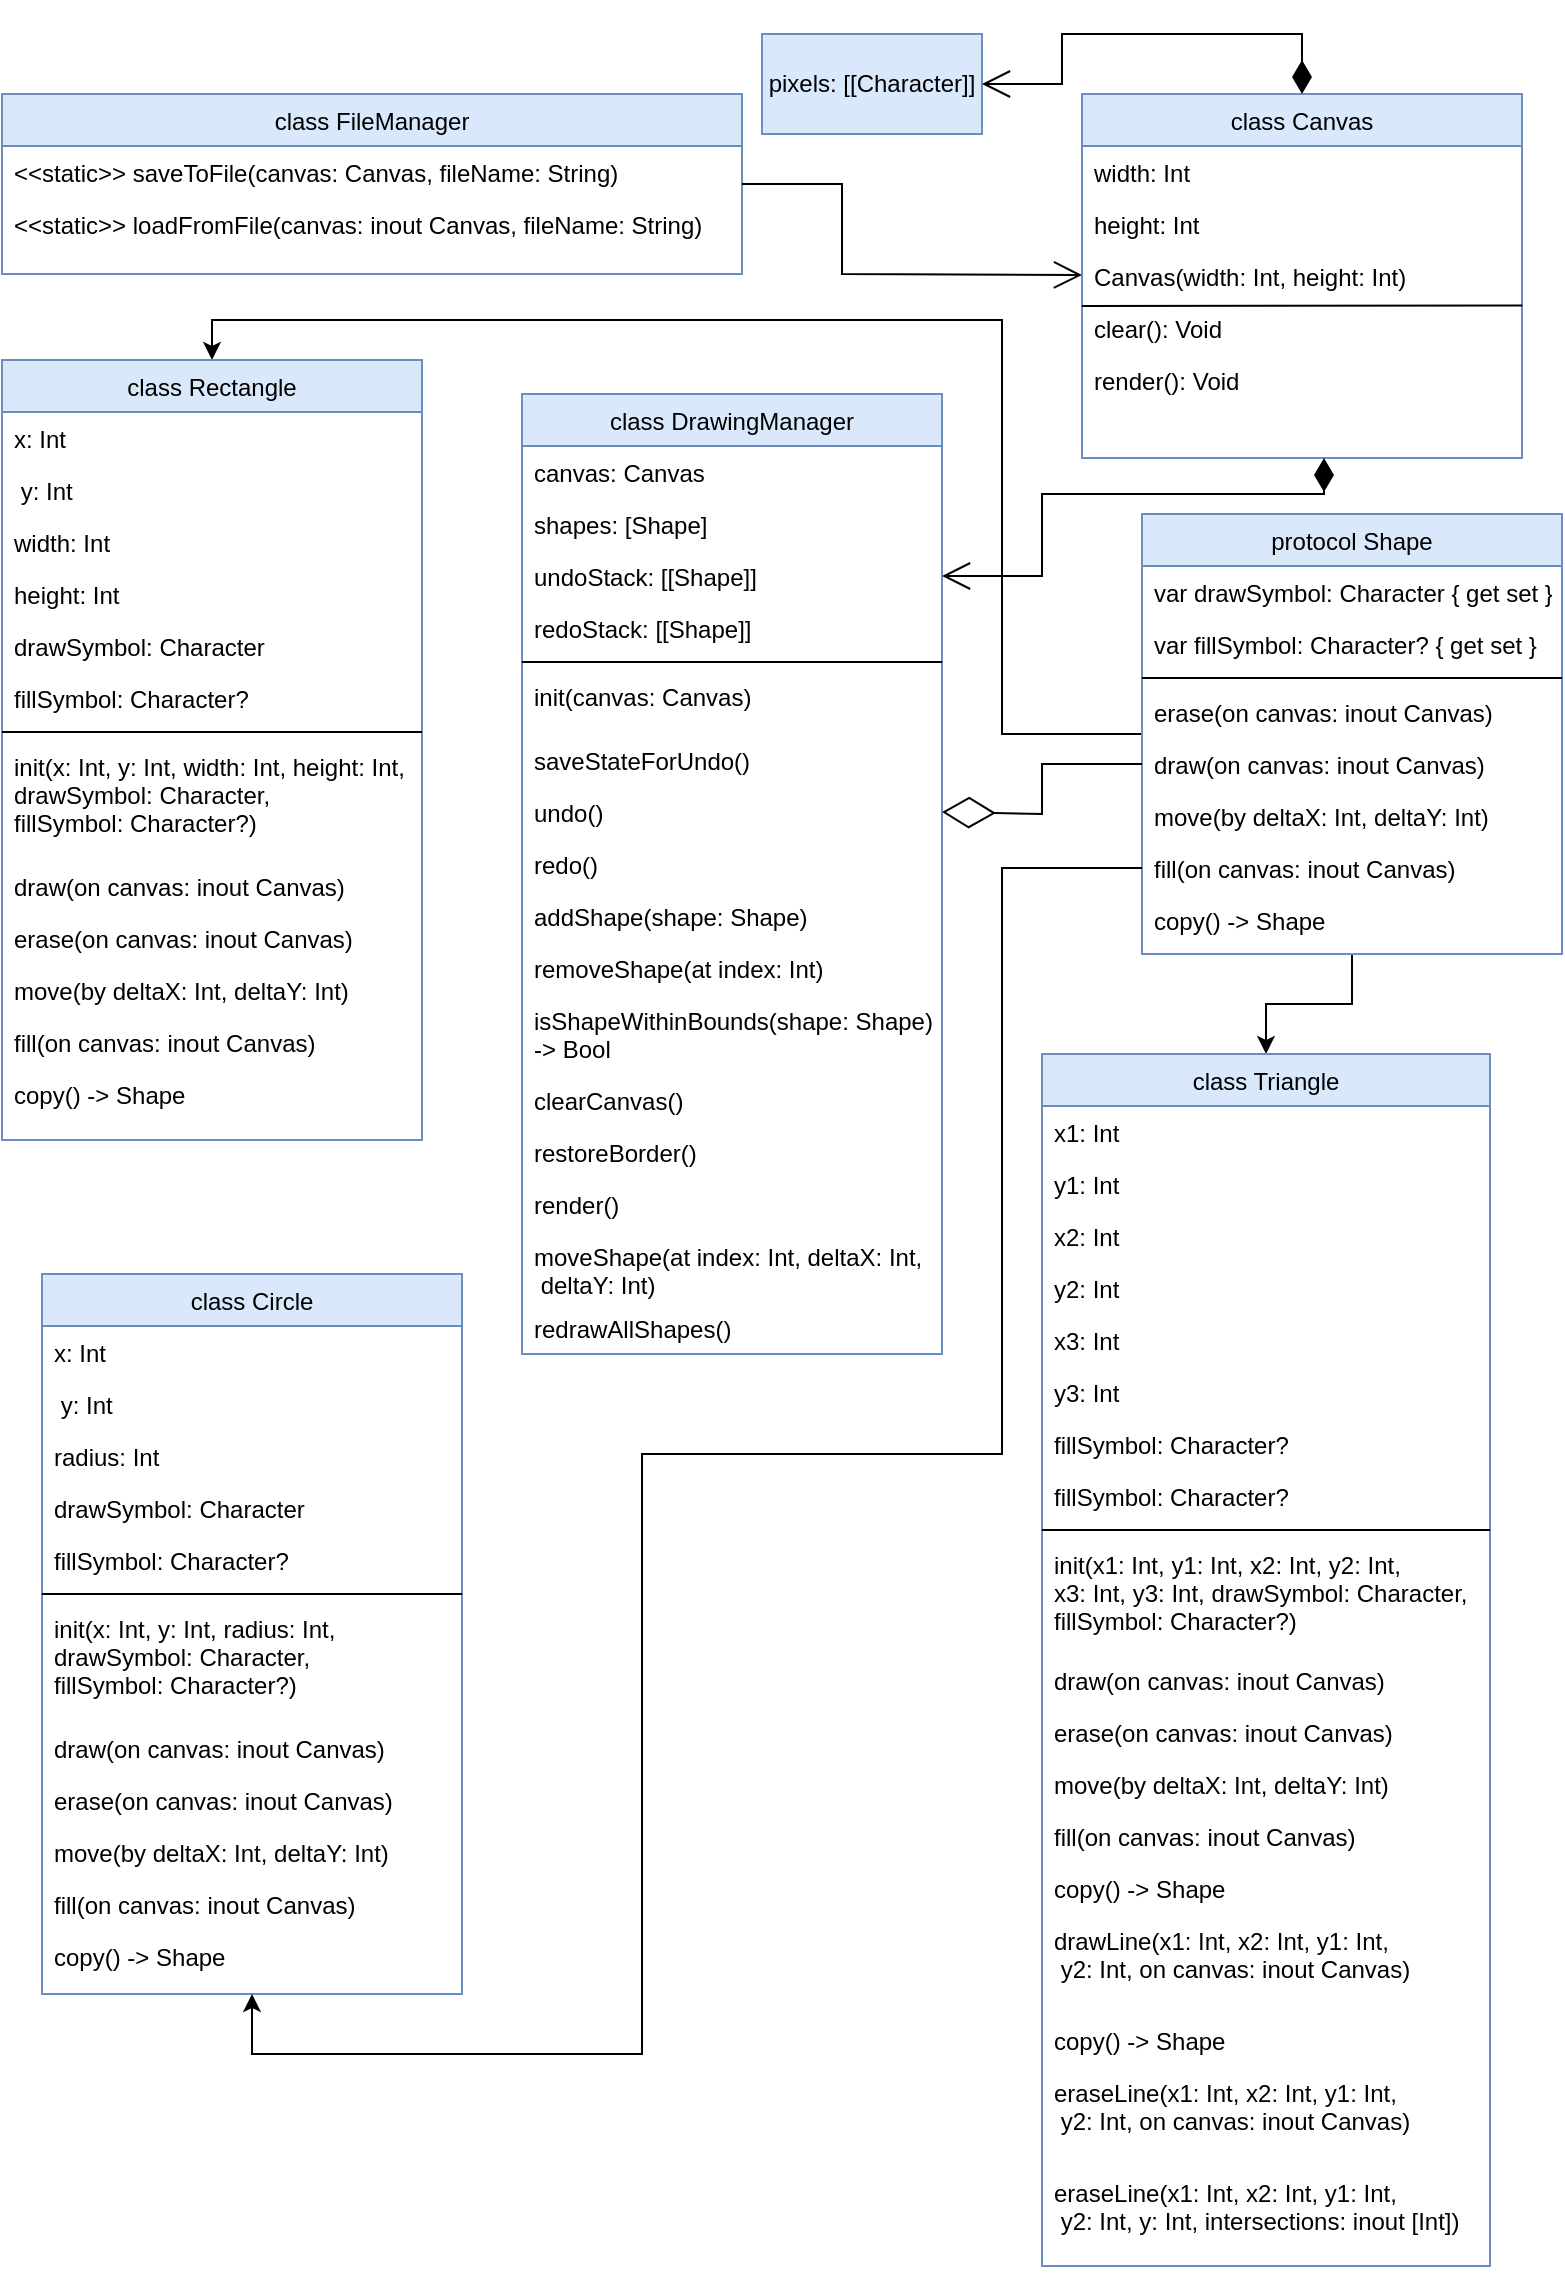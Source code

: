 <mxfile version="26.0.16">
  <diagram id="C5RBs43oDa-KdzZeNtuy" name="Page-1">
    <mxGraphModel dx="1706" dy="924" grid="1" gridSize="10" guides="1" tooltips="1" connect="1" arrows="1" fold="1" page="1" pageScale="1" pageWidth="827" pageHeight="1169" math="0" shadow="0">
      <root>
        <mxCell id="WIyWlLk6GJQsqaUBKTNV-0" />
        <mxCell id="WIyWlLk6GJQsqaUBKTNV-1" parent="WIyWlLk6GJQsqaUBKTNV-0" />
        <mxCell id="zkfFHV4jXpPFQw0GAbJ--0" value="class Canvas" style="swimlane;fontStyle=0;align=center;verticalAlign=top;childLayout=stackLayout;horizontal=1;startSize=26;horizontalStack=0;resizeParent=1;resizeLast=0;collapsible=1;marginBottom=0;rounded=0;shadow=0;strokeWidth=1;fillColor=#dae8fc;strokeColor=#6c8ebf;" parent="WIyWlLk6GJQsqaUBKTNV-1" vertex="1">
          <mxGeometry x="560" y="53" width="220" height="182" as="geometry">
            <mxRectangle x="230" y="140" width="160" height="26" as="alternateBounds" />
          </mxGeometry>
        </mxCell>
        <mxCell id="zkfFHV4jXpPFQw0GAbJ--1" value="width: Int" style="text;align=left;verticalAlign=top;spacingLeft=4;spacingRight=4;overflow=hidden;rotatable=0;points=[[0,0.5],[1,0.5]];portConstraint=eastwest;" parent="zkfFHV4jXpPFQw0GAbJ--0" vertex="1">
          <mxGeometry y="26" width="220" height="26" as="geometry" />
        </mxCell>
        <mxCell id="zkfFHV4jXpPFQw0GAbJ--2" value="height: Int" style="text;align=left;verticalAlign=top;spacingLeft=4;spacingRight=4;overflow=hidden;rotatable=0;points=[[0,0.5],[1,0.5]];portConstraint=eastwest;rounded=0;shadow=0;html=0;" parent="zkfFHV4jXpPFQw0GAbJ--0" vertex="1">
          <mxGeometry y="52" width="220" height="26" as="geometry" />
        </mxCell>
        <mxCell id="YlSQYZAaKk3JHYqEoVRx-4" value="Canvas(width: Int, height: Int)" style="text;align=left;verticalAlign=top;spacingLeft=4;spacingRight=4;overflow=hidden;rotatable=0;points=[[0,0.5],[1,0.5]];portConstraint=eastwest;rounded=0;shadow=0;html=0;" vertex="1" parent="zkfFHV4jXpPFQw0GAbJ--0">
          <mxGeometry y="78" width="220" height="26" as="geometry" />
        </mxCell>
        <mxCell id="YlSQYZAaKk3JHYqEoVRx-3" value="clear(): Void" style="text;align=left;verticalAlign=top;spacingLeft=4;spacingRight=4;overflow=hidden;rotatable=0;points=[[0,0.5],[1,0.5]];portConstraint=eastwest;rounded=0;shadow=0;html=0;" vertex="1" parent="zkfFHV4jXpPFQw0GAbJ--0">
          <mxGeometry y="104" width="220" height="26" as="geometry" />
        </mxCell>
        <mxCell id="YlSQYZAaKk3JHYqEoVRx-5" value="" style="endArrow=none;html=1;rounded=0;entryX=1.001;entryY=0.835;entryDx=0;entryDy=0;entryPerimeter=0;" edge="1" parent="zkfFHV4jXpPFQw0GAbJ--0">
          <mxGeometry width="50" height="50" relative="1" as="geometry">
            <mxPoint y="106" as="sourcePoint" />
            <mxPoint x="220.22" y="105.71" as="targetPoint" />
          </mxGeometry>
        </mxCell>
        <mxCell id="YlSQYZAaKk3JHYqEoVRx-6" value="render(): Void" style="text;align=left;verticalAlign=top;spacingLeft=4;spacingRight=4;overflow=hidden;rotatable=0;points=[[0,0.5],[1,0.5]];portConstraint=eastwest;rounded=0;shadow=0;html=0;" vertex="1" parent="zkfFHV4jXpPFQw0GAbJ--0">
          <mxGeometry y="130" width="220" height="26" as="geometry" />
        </mxCell>
        <mxCell id="YlSQYZAaKk3JHYqEoVRx-102" style="edgeStyle=orthogonalEdgeStyle;rounded=0;orthogonalLoop=1;jettySize=auto;html=1;entryX=0.5;entryY=0;entryDx=0;entryDy=0;" edge="1" parent="WIyWlLk6GJQsqaUBKTNV-1" source="zkfFHV4jXpPFQw0GAbJ--6" target="YlSQYZAaKk3JHYqEoVRx-7">
          <mxGeometry relative="1" as="geometry">
            <Array as="points">
              <mxPoint x="520" y="373" />
              <mxPoint x="520" y="166" />
              <mxPoint x="125" y="166" />
            </Array>
          </mxGeometry>
        </mxCell>
        <mxCell id="YlSQYZAaKk3JHYqEoVRx-104" style="edgeStyle=orthogonalEdgeStyle;rounded=0;orthogonalLoop=1;jettySize=auto;html=1;exitX=0.5;exitY=1;exitDx=0;exitDy=0;" edge="1" parent="WIyWlLk6GJQsqaUBKTNV-1" source="zkfFHV4jXpPFQw0GAbJ--6" target="YlSQYZAaKk3JHYqEoVRx-60">
          <mxGeometry relative="1" as="geometry" />
        </mxCell>
        <mxCell id="zkfFHV4jXpPFQw0GAbJ--6" value="protocol Shape" style="swimlane;fontStyle=0;align=center;verticalAlign=top;childLayout=stackLayout;horizontal=1;startSize=26;horizontalStack=0;resizeParent=1;resizeLast=0;collapsible=1;marginBottom=0;rounded=0;shadow=0;strokeWidth=1;fillColor=#dae8fc;strokeColor=#6c8ebf;" parent="WIyWlLk6GJQsqaUBKTNV-1" vertex="1">
          <mxGeometry x="590" y="263" width="210" height="220" as="geometry">
            <mxRectangle x="130" y="380" width="160" height="26" as="alternateBounds" />
          </mxGeometry>
        </mxCell>
        <mxCell id="zkfFHV4jXpPFQw0GAbJ--7" value="var drawSymbol: Character { get set }" style="text;align=left;verticalAlign=top;spacingLeft=4;spacingRight=4;overflow=hidden;rotatable=0;points=[[0,0.5],[1,0.5]];portConstraint=eastwest;" parent="zkfFHV4jXpPFQw0GAbJ--6" vertex="1">
          <mxGeometry y="26" width="210" height="26" as="geometry" />
        </mxCell>
        <mxCell id="zkfFHV4jXpPFQw0GAbJ--8" value="var fillSymbol: Character? { get set }" style="text;align=left;verticalAlign=top;spacingLeft=4;spacingRight=4;overflow=hidden;rotatable=0;points=[[0,0.5],[1,0.5]];portConstraint=eastwest;rounded=0;shadow=0;html=0;" parent="zkfFHV4jXpPFQw0GAbJ--6" vertex="1">
          <mxGeometry y="52" width="210" height="26" as="geometry" />
        </mxCell>
        <mxCell id="zkfFHV4jXpPFQw0GAbJ--9" value="" style="line;html=1;strokeWidth=1;align=left;verticalAlign=middle;spacingTop=-1;spacingLeft=3;spacingRight=3;rotatable=0;labelPosition=right;points=[];portConstraint=eastwest;" parent="zkfFHV4jXpPFQw0GAbJ--6" vertex="1">
          <mxGeometry y="78" width="210" height="8" as="geometry" />
        </mxCell>
        <mxCell id="zkfFHV4jXpPFQw0GAbJ--11" value="erase(on canvas: inout Canvas)" style="text;align=left;verticalAlign=top;spacingLeft=4;spacingRight=4;overflow=hidden;rotatable=0;points=[[0,0.5],[1,0.5]];portConstraint=eastwest;" parent="zkfFHV4jXpPFQw0GAbJ--6" vertex="1">
          <mxGeometry y="86" width="210" height="26" as="geometry" />
        </mxCell>
        <mxCell id="YlSQYZAaKk3JHYqEoVRx-36" value="draw(on canvas: inout Canvas)" style="text;align=left;verticalAlign=top;spacingLeft=4;spacingRight=4;overflow=hidden;rotatable=0;points=[[0,0.5],[1,0.5]];portConstraint=eastwest;fontStyle=0" vertex="1" parent="zkfFHV4jXpPFQw0GAbJ--6">
          <mxGeometry y="112" width="210" height="26" as="geometry" />
        </mxCell>
        <mxCell id="YlSQYZAaKk3JHYqEoVRx-35" value="move(by deltaX: Int, deltaY: Int)" style="text;align=left;verticalAlign=top;spacingLeft=4;spacingRight=4;overflow=hidden;rotatable=0;points=[[0,0.5],[1,0.5]];portConstraint=eastwest;fontStyle=0" vertex="1" parent="zkfFHV4jXpPFQw0GAbJ--6">
          <mxGeometry y="138" width="210" height="26" as="geometry" />
        </mxCell>
        <mxCell id="YlSQYZAaKk3JHYqEoVRx-37" value="fill(on canvas: inout Canvas)" style="text;align=left;verticalAlign=top;spacingLeft=4;spacingRight=4;overflow=hidden;rotatable=0;points=[[0,0.5],[1,0.5]];portConstraint=eastwest;fontStyle=0" vertex="1" parent="zkfFHV4jXpPFQw0GAbJ--6">
          <mxGeometry y="164" width="210" height="26" as="geometry" />
        </mxCell>
        <mxCell id="YlSQYZAaKk3JHYqEoVRx-38" value="copy() -&gt; Shape" style="text;align=left;verticalAlign=top;spacingLeft=4;spacingRight=4;overflow=hidden;rotatable=0;points=[[0,0.5],[1,0.5]];portConstraint=eastwest;fontStyle=0" vertex="1" parent="zkfFHV4jXpPFQw0GAbJ--6">
          <mxGeometry y="190" width="210" height="26" as="geometry" />
        </mxCell>
        <mxCell id="YlSQYZAaKk3JHYqEoVRx-7" value="class Rectangle" style="swimlane;fontStyle=0;align=center;verticalAlign=top;childLayout=stackLayout;horizontal=1;startSize=26;horizontalStack=0;resizeParent=1;resizeLast=0;collapsible=1;marginBottom=0;rounded=0;shadow=0;strokeWidth=1;fillColor=#dae8fc;strokeColor=#6c8ebf;" vertex="1" parent="WIyWlLk6GJQsqaUBKTNV-1">
          <mxGeometry x="20" y="186" width="210" height="390" as="geometry">
            <mxRectangle x="430" y="90" width="160" height="26" as="alternateBounds" />
          </mxGeometry>
        </mxCell>
        <mxCell id="YlSQYZAaKk3JHYqEoVRx-8" value="x: Int" style="text;align=left;verticalAlign=top;spacingLeft=4;spacingRight=4;overflow=hidden;rotatable=0;points=[[0,0.5],[1,0.5]];portConstraint=eastwest;" vertex="1" parent="YlSQYZAaKk3JHYqEoVRx-7">
          <mxGeometry y="26" width="210" height="26" as="geometry" />
        </mxCell>
        <mxCell id="YlSQYZAaKk3JHYqEoVRx-9" value=" y: Int" style="text;align=left;verticalAlign=top;spacingLeft=4;spacingRight=4;overflow=hidden;rotatable=0;points=[[0,0.5],[1,0.5]];portConstraint=eastwest;rounded=0;shadow=0;html=0;" vertex="1" parent="YlSQYZAaKk3JHYqEoVRx-7">
          <mxGeometry y="52" width="210" height="26" as="geometry" />
        </mxCell>
        <mxCell id="YlSQYZAaKk3JHYqEoVRx-10" value="width: Int" style="text;align=left;verticalAlign=top;spacingLeft=4;spacingRight=4;overflow=hidden;rotatable=0;points=[[0,0.5],[1,0.5]];portConstraint=eastwest;rounded=0;shadow=0;html=0;" vertex="1" parent="YlSQYZAaKk3JHYqEoVRx-7">
          <mxGeometry y="78" width="210" height="26" as="geometry" />
        </mxCell>
        <mxCell id="YlSQYZAaKk3JHYqEoVRx-11" value="height: Int" style="text;align=left;verticalAlign=top;spacingLeft=4;spacingRight=4;overflow=hidden;rotatable=0;points=[[0,0.5],[1,0.5]];portConstraint=eastwest;rounded=0;shadow=0;html=0;" vertex="1" parent="YlSQYZAaKk3JHYqEoVRx-7">
          <mxGeometry y="104" width="210" height="26" as="geometry" />
        </mxCell>
        <mxCell id="YlSQYZAaKk3JHYqEoVRx-12" value="drawSymbol: Character" style="text;align=left;verticalAlign=top;spacingLeft=4;spacingRight=4;overflow=hidden;rotatable=0;points=[[0,0.5],[1,0.5]];portConstraint=eastwest;rounded=0;shadow=0;html=0;" vertex="1" parent="YlSQYZAaKk3JHYqEoVRx-7">
          <mxGeometry y="130" width="210" height="26" as="geometry" />
        </mxCell>
        <mxCell id="YlSQYZAaKk3JHYqEoVRx-14" value="fillSymbol: Character?" style="text;align=left;verticalAlign=top;spacingLeft=4;spacingRight=4;overflow=hidden;rotatable=0;points=[[0,0.5],[1,0.5]];portConstraint=eastwest;" vertex="1" parent="YlSQYZAaKk3JHYqEoVRx-7">
          <mxGeometry y="156" width="210" height="26" as="geometry" />
        </mxCell>
        <mxCell id="YlSQYZAaKk3JHYqEoVRx-13" value="" style="line;html=1;strokeWidth=1;align=left;verticalAlign=middle;spacingTop=-1;spacingLeft=3;spacingRight=3;rotatable=0;labelPosition=right;points=[];portConstraint=eastwest;" vertex="1" parent="YlSQYZAaKk3JHYqEoVRx-7">
          <mxGeometry y="182" width="210" height="8" as="geometry" />
        </mxCell>
        <mxCell id="YlSQYZAaKk3JHYqEoVRx-15" value="init(x: Int, y: Int, width: Int, height: Int, &#xa;drawSymbol: Character, &#xa;fillSymbol: Character?)" style="text;align=left;verticalAlign=top;spacingLeft=4;spacingRight=4;overflow=hidden;rotatable=0;points=[[0,0.5],[1,0.5]];portConstraint=eastwest;" vertex="1" parent="YlSQYZAaKk3JHYqEoVRx-7">
          <mxGeometry y="190" width="210" height="60" as="geometry" />
        </mxCell>
        <mxCell id="YlSQYZAaKk3JHYqEoVRx-40" value="draw(on canvas: inout Canvas)" style="text;align=left;verticalAlign=top;spacingLeft=4;spacingRight=4;overflow=hidden;rotatable=0;points=[[0,0.5],[1,0.5]];portConstraint=eastwest;" vertex="1" parent="YlSQYZAaKk3JHYqEoVRx-7">
          <mxGeometry y="250" width="210" height="26" as="geometry" />
        </mxCell>
        <mxCell id="YlSQYZAaKk3JHYqEoVRx-43" value="erase(on canvas: inout Canvas)" style="text;align=left;verticalAlign=top;spacingLeft=4;spacingRight=4;overflow=hidden;rotatable=0;points=[[0,0.5],[1,0.5]];portConstraint=eastwest;" vertex="1" parent="YlSQYZAaKk3JHYqEoVRx-7">
          <mxGeometry y="276" width="210" height="26" as="geometry" />
        </mxCell>
        <mxCell id="YlSQYZAaKk3JHYqEoVRx-42" value="move(by deltaX: Int, deltaY: Int)" style="text;align=left;verticalAlign=top;spacingLeft=4;spacingRight=4;overflow=hidden;rotatable=0;points=[[0,0.5],[1,0.5]];portConstraint=eastwest;" vertex="1" parent="YlSQYZAaKk3JHYqEoVRx-7">
          <mxGeometry y="302" width="210" height="26" as="geometry" />
        </mxCell>
        <mxCell id="YlSQYZAaKk3JHYqEoVRx-45" value="fill(on canvas: inout Canvas)" style="text;align=left;verticalAlign=top;spacingLeft=4;spacingRight=4;overflow=hidden;rotatable=0;points=[[0,0.5],[1,0.5]];portConstraint=eastwest;" vertex="1" parent="YlSQYZAaKk3JHYqEoVRx-7">
          <mxGeometry y="328" width="210" height="26" as="geometry" />
        </mxCell>
        <mxCell id="YlSQYZAaKk3JHYqEoVRx-44" value="copy() -&gt; Shape" style="text;align=left;verticalAlign=top;spacingLeft=4;spacingRight=4;overflow=hidden;rotatable=0;points=[[0,0.5],[1,0.5]];portConstraint=eastwest;" vertex="1" parent="YlSQYZAaKk3JHYqEoVRx-7">
          <mxGeometry y="354" width="210" height="26" as="geometry" />
        </mxCell>
        <mxCell id="YlSQYZAaKk3JHYqEoVRx-23" value="class FileManager" style="swimlane;fontStyle=0;align=center;verticalAlign=top;childLayout=stackLayout;horizontal=1;startSize=26;horizontalStack=0;resizeParent=1;resizeLast=0;collapsible=1;marginBottom=0;rounded=0;shadow=0;strokeWidth=1;fillColor=#dae8fc;strokeColor=#6c8ebf;" vertex="1" parent="WIyWlLk6GJQsqaUBKTNV-1">
          <mxGeometry x="20" y="53" width="370" height="90" as="geometry">
            <mxRectangle x="130" y="380" width="160" height="26" as="alternateBounds" />
          </mxGeometry>
        </mxCell>
        <mxCell id="YlSQYZAaKk3JHYqEoVRx-24" value="&lt;&lt;static&gt;&gt; saveToFile(canvas: Canvas, fileName: String)" style="text;align=left;verticalAlign=top;spacingLeft=4;spacingRight=4;overflow=hidden;rotatable=0;points=[[0,0.5],[1,0.5]];portConstraint=eastwest;" vertex="1" parent="YlSQYZAaKk3JHYqEoVRx-23">
          <mxGeometry y="26" width="370" height="26" as="geometry" />
        </mxCell>
        <mxCell id="YlSQYZAaKk3JHYqEoVRx-25" value="&lt;&lt;static&gt;&gt; loadFromFile(canvas: inout Canvas, fileName: String)" style="text;align=left;verticalAlign=top;spacingLeft=4;spacingRight=4;overflow=hidden;rotatable=0;points=[[0,0.5],[1,0.5]];portConstraint=eastwest;rounded=0;shadow=0;html=0;" vertex="1" parent="YlSQYZAaKk3JHYqEoVRx-23">
          <mxGeometry y="52" width="370" height="26" as="geometry" />
        </mxCell>
        <mxCell id="YlSQYZAaKk3JHYqEoVRx-46" value="class Circle" style="swimlane;fontStyle=0;align=center;verticalAlign=top;childLayout=stackLayout;horizontal=1;startSize=26;horizontalStack=0;resizeParent=1;resizeLast=0;collapsible=1;marginBottom=0;rounded=0;shadow=0;strokeWidth=1;fillColor=#dae8fc;strokeColor=#6c8ebf;" vertex="1" parent="WIyWlLk6GJQsqaUBKTNV-1">
          <mxGeometry x="40" y="643" width="210" height="360" as="geometry">
            <mxRectangle x="430" y="90" width="160" height="26" as="alternateBounds" />
          </mxGeometry>
        </mxCell>
        <mxCell id="YlSQYZAaKk3JHYqEoVRx-47" value="x: Int" style="text;align=left;verticalAlign=top;spacingLeft=4;spacingRight=4;overflow=hidden;rotatable=0;points=[[0,0.5],[1,0.5]];portConstraint=eastwest;" vertex="1" parent="YlSQYZAaKk3JHYqEoVRx-46">
          <mxGeometry y="26" width="210" height="26" as="geometry" />
        </mxCell>
        <mxCell id="YlSQYZAaKk3JHYqEoVRx-48" value=" y: Int" style="text;align=left;verticalAlign=top;spacingLeft=4;spacingRight=4;overflow=hidden;rotatable=0;points=[[0,0.5],[1,0.5]];portConstraint=eastwest;rounded=0;shadow=0;html=0;" vertex="1" parent="YlSQYZAaKk3JHYqEoVRx-46">
          <mxGeometry y="52" width="210" height="26" as="geometry" />
        </mxCell>
        <mxCell id="YlSQYZAaKk3JHYqEoVRx-49" value="radius: Int" style="text;align=left;verticalAlign=top;spacingLeft=4;spacingRight=4;overflow=hidden;rotatable=0;points=[[0,0.5],[1,0.5]];portConstraint=eastwest;rounded=0;shadow=0;html=0;" vertex="1" parent="YlSQYZAaKk3JHYqEoVRx-46">
          <mxGeometry y="78" width="210" height="26" as="geometry" />
        </mxCell>
        <mxCell id="YlSQYZAaKk3JHYqEoVRx-51" value="drawSymbol: Character" style="text;align=left;verticalAlign=top;spacingLeft=4;spacingRight=4;overflow=hidden;rotatable=0;points=[[0,0.5],[1,0.5]];portConstraint=eastwest;rounded=0;shadow=0;html=0;" vertex="1" parent="YlSQYZAaKk3JHYqEoVRx-46">
          <mxGeometry y="104" width="210" height="26" as="geometry" />
        </mxCell>
        <mxCell id="YlSQYZAaKk3JHYqEoVRx-52" value="fillSymbol: Character?" style="text;align=left;verticalAlign=top;spacingLeft=4;spacingRight=4;overflow=hidden;rotatable=0;points=[[0,0.5],[1,0.5]];portConstraint=eastwest;" vertex="1" parent="YlSQYZAaKk3JHYqEoVRx-46">
          <mxGeometry y="130" width="210" height="26" as="geometry" />
        </mxCell>
        <mxCell id="YlSQYZAaKk3JHYqEoVRx-53" value="" style="line;html=1;strokeWidth=1;align=left;verticalAlign=middle;spacingTop=-1;spacingLeft=3;spacingRight=3;rotatable=0;labelPosition=right;points=[];portConstraint=eastwest;" vertex="1" parent="YlSQYZAaKk3JHYqEoVRx-46">
          <mxGeometry y="156" width="210" height="8" as="geometry" />
        </mxCell>
        <mxCell id="YlSQYZAaKk3JHYqEoVRx-54" value="init(x: Int, y: Int, radius: Int, &#xa;drawSymbol: Character, &#xa;fillSymbol: Character?)" style="text;align=left;verticalAlign=top;spacingLeft=4;spacingRight=4;overflow=hidden;rotatable=0;points=[[0,0.5],[1,0.5]];portConstraint=eastwest;" vertex="1" parent="YlSQYZAaKk3JHYqEoVRx-46">
          <mxGeometry y="164" width="210" height="60" as="geometry" />
        </mxCell>
        <mxCell id="YlSQYZAaKk3JHYqEoVRx-55" value="draw(on canvas: inout Canvas)" style="text;align=left;verticalAlign=top;spacingLeft=4;spacingRight=4;overflow=hidden;rotatable=0;points=[[0,0.5],[1,0.5]];portConstraint=eastwest;" vertex="1" parent="YlSQYZAaKk3JHYqEoVRx-46">
          <mxGeometry y="224" width="210" height="26" as="geometry" />
        </mxCell>
        <mxCell id="YlSQYZAaKk3JHYqEoVRx-56" value="erase(on canvas: inout Canvas)" style="text;align=left;verticalAlign=top;spacingLeft=4;spacingRight=4;overflow=hidden;rotatable=0;points=[[0,0.5],[1,0.5]];portConstraint=eastwest;" vertex="1" parent="YlSQYZAaKk3JHYqEoVRx-46">
          <mxGeometry y="250" width="210" height="26" as="geometry" />
        </mxCell>
        <mxCell id="YlSQYZAaKk3JHYqEoVRx-57" value="move(by deltaX: Int, deltaY: Int)" style="text;align=left;verticalAlign=top;spacingLeft=4;spacingRight=4;overflow=hidden;rotatable=0;points=[[0,0.5],[1,0.5]];portConstraint=eastwest;" vertex="1" parent="YlSQYZAaKk3JHYqEoVRx-46">
          <mxGeometry y="276" width="210" height="26" as="geometry" />
        </mxCell>
        <mxCell id="YlSQYZAaKk3JHYqEoVRx-58" value="fill(on canvas: inout Canvas)" style="text;align=left;verticalAlign=top;spacingLeft=4;spacingRight=4;overflow=hidden;rotatable=0;points=[[0,0.5],[1,0.5]];portConstraint=eastwest;" vertex="1" parent="YlSQYZAaKk3JHYqEoVRx-46">
          <mxGeometry y="302" width="210" height="26" as="geometry" />
        </mxCell>
        <mxCell id="YlSQYZAaKk3JHYqEoVRx-59" value="copy() -&gt; Shape" style="text;align=left;verticalAlign=top;spacingLeft=4;spacingRight=4;overflow=hidden;rotatable=0;points=[[0,0.5],[1,0.5]];portConstraint=eastwest;" vertex="1" parent="YlSQYZAaKk3JHYqEoVRx-46">
          <mxGeometry y="328" width="210" height="26" as="geometry" />
        </mxCell>
        <mxCell id="YlSQYZAaKk3JHYqEoVRx-60" value="class Triangle" style="swimlane;fontStyle=0;align=center;verticalAlign=top;childLayout=stackLayout;horizontal=1;startSize=26;horizontalStack=0;resizeParent=1;resizeLast=0;collapsible=1;marginBottom=0;rounded=0;shadow=0;strokeWidth=1;fillColor=#dae8fc;strokeColor=#6c8ebf;" vertex="1" parent="WIyWlLk6GJQsqaUBKTNV-1">
          <mxGeometry x="540" y="533" width="224" height="606" as="geometry">
            <mxRectangle x="566" y="320" width="160" height="26" as="alternateBounds" />
          </mxGeometry>
        </mxCell>
        <mxCell id="YlSQYZAaKk3JHYqEoVRx-61" value="x1: Int" style="text;align=left;verticalAlign=top;spacingLeft=4;spacingRight=4;overflow=hidden;rotatable=0;points=[[0,0.5],[1,0.5]];portConstraint=eastwest;" vertex="1" parent="YlSQYZAaKk3JHYqEoVRx-60">
          <mxGeometry y="26" width="224" height="26" as="geometry" />
        </mxCell>
        <mxCell id="YlSQYZAaKk3JHYqEoVRx-62" value="y1: Int" style="text;align=left;verticalAlign=top;spacingLeft=4;spacingRight=4;overflow=hidden;rotatable=0;points=[[0,0.5],[1,0.5]];portConstraint=eastwest;rounded=0;shadow=0;html=0;" vertex="1" parent="YlSQYZAaKk3JHYqEoVRx-60">
          <mxGeometry y="52" width="224" height="26" as="geometry" />
        </mxCell>
        <mxCell id="YlSQYZAaKk3JHYqEoVRx-63" value="x2: Int" style="text;align=left;verticalAlign=top;spacingLeft=4;spacingRight=4;overflow=hidden;rotatable=0;points=[[0,0.5],[1,0.5]];portConstraint=eastwest;rounded=0;shadow=0;html=0;" vertex="1" parent="YlSQYZAaKk3JHYqEoVRx-60">
          <mxGeometry y="78" width="224" height="26" as="geometry" />
        </mxCell>
        <mxCell id="YlSQYZAaKk3JHYqEoVRx-64" value="y2: Int" style="text;align=left;verticalAlign=top;spacingLeft=4;spacingRight=4;overflow=hidden;rotatable=0;points=[[0,0.5],[1,0.5]];portConstraint=eastwest;rounded=0;shadow=0;html=0;" vertex="1" parent="YlSQYZAaKk3JHYqEoVRx-60">
          <mxGeometry y="104" width="224" height="26" as="geometry" />
        </mxCell>
        <mxCell id="YlSQYZAaKk3JHYqEoVRx-73" value="x3: Int" style="text;align=left;verticalAlign=top;spacingLeft=4;spacingRight=4;overflow=hidden;rotatable=0;points=[[0,0.5],[1,0.5]];portConstraint=eastwest;" vertex="1" parent="YlSQYZAaKk3JHYqEoVRx-60">
          <mxGeometry y="130" width="224" height="26" as="geometry" />
        </mxCell>
        <mxCell id="YlSQYZAaKk3JHYqEoVRx-65" value="y3: Int" style="text;align=left;verticalAlign=top;spacingLeft=4;spacingRight=4;overflow=hidden;rotatable=0;points=[[0,0.5],[1,0.5]];portConstraint=eastwest;" vertex="1" parent="YlSQYZAaKk3JHYqEoVRx-60">
          <mxGeometry y="156" width="224" height="26" as="geometry" />
        </mxCell>
        <mxCell id="YlSQYZAaKk3JHYqEoVRx-74" value="fillSymbol: Character?" style="text;align=left;verticalAlign=top;spacingLeft=4;spacingRight=4;overflow=hidden;rotatable=0;points=[[0,0.5],[1,0.5]];portConstraint=eastwest;" vertex="1" parent="YlSQYZAaKk3JHYqEoVRx-60">
          <mxGeometry y="182" width="224" height="26" as="geometry" />
        </mxCell>
        <mxCell id="YlSQYZAaKk3JHYqEoVRx-75" value="fillSymbol: Character?" style="text;align=left;verticalAlign=top;spacingLeft=4;spacingRight=4;overflow=hidden;rotatable=0;points=[[0,0.5],[1,0.5]];portConstraint=eastwest;" vertex="1" parent="YlSQYZAaKk3JHYqEoVRx-60">
          <mxGeometry y="208" width="224" height="26" as="geometry" />
        </mxCell>
        <mxCell id="YlSQYZAaKk3JHYqEoVRx-66" value="" style="line;html=1;strokeWidth=1;align=left;verticalAlign=middle;spacingTop=-1;spacingLeft=3;spacingRight=3;rotatable=0;labelPosition=right;points=[];portConstraint=eastwest;" vertex="1" parent="YlSQYZAaKk3JHYqEoVRx-60">
          <mxGeometry y="234" width="224" height="8" as="geometry" />
        </mxCell>
        <mxCell id="YlSQYZAaKk3JHYqEoVRx-67" value="init(x1: Int, y1: Int, x2: Int, y2: Int, &#xa;x3: Int, y3: Int, drawSymbol: Character, &#xa;fillSymbol: Character?)" style="text;align=left;verticalAlign=top;spacingLeft=4;spacingRight=4;overflow=hidden;rotatable=0;points=[[0,0.5],[1,0.5]];portConstraint=eastwest;" vertex="1" parent="YlSQYZAaKk3JHYqEoVRx-60">
          <mxGeometry y="242" width="224" height="58" as="geometry" />
        </mxCell>
        <mxCell id="YlSQYZAaKk3JHYqEoVRx-68" value="draw(on canvas: inout Canvas)" style="text;align=left;verticalAlign=top;spacingLeft=4;spacingRight=4;overflow=hidden;rotatable=0;points=[[0,0.5],[1,0.5]];portConstraint=eastwest;" vertex="1" parent="YlSQYZAaKk3JHYqEoVRx-60">
          <mxGeometry y="300" width="224" height="26" as="geometry" />
        </mxCell>
        <mxCell id="YlSQYZAaKk3JHYqEoVRx-69" value="erase(on canvas: inout Canvas)" style="text;align=left;verticalAlign=top;spacingLeft=4;spacingRight=4;overflow=hidden;rotatable=0;points=[[0,0.5],[1,0.5]];portConstraint=eastwest;" vertex="1" parent="YlSQYZAaKk3JHYqEoVRx-60">
          <mxGeometry y="326" width="224" height="26" as="geometry" />
        </mxCell>
        <mxCell id="YlSQYZAaKk3JHYqEoVRx-70" value="move(by deltaX: Int, deltaY: Int)" style="text;align=left;verticalAlign=top;spacingLeft=4;spacingRight=4;overflow=hidden;rotatable=0;points=[[0,0.5],[1,0.5]];portConstraint=eastwest;" vertex="1" parent="YlSQYZAaKk3JHYqEoVRx-60">
          <mxGeometry y="352" width="224" height="26" as="geometry" />
        </mxCell>
        <mxCell id="YlSQYZAaKk3JHYqEoVRx-71" value="fill(on canvas: inout Canvas)" style="text;align=left;verticalAlign=top;spacingLeft=4;spacingRight=4;overflow=hidden;rotatable=0;points=[[0,0.5],[1,0.5]];portConstraint=eastwest;" vertex="1" parent="YlSQYZAaKk3JHYqEoVRx-60">
          <mxGeometry y="378" width="224" height="26" as="geometry" />
        </mxCell>
        <mxCell id="YlSQYZAaKk3JHYqEoVRx-72" value="copy() -&gt; Shape" style="text;align=left;verticalAlign=top;spacingLeft=4;spacingRight=4;overflow=hidden;rotatable=0;points=[[0,0.5],[1,0.5]];portConstraint=eastwest;" vertex="1" parent="YlSQYZAaKk3JHYqEoVRx-60">
          <mxGeometry y="404" width="224" height="26" as="geometry" />
        </mxCell>
        <mxCell id="YlSQYZAaKk3JHYqEoVRx-76" value="drawLine(x1: Int, x2: Int, y1: Int,&#xa; y2: Int, on canvas: inout Canvas)" style="text;align=left;verticalAlign=top;spacingLeft=4;spacingRight=4;overflow=hidden;rotatable=0;points=[[0,0.5],[1,0.5]];portConstraint=eastwest;" vertex="1" parent="YlSQYZAaKk3JHYqEoVRx-60">
          <mxGeometry y="430" width="224" height="50" as="geometry" />
        </mxCell>
        <mxCell id="YlSQYZAaKk3JHYqEoVRx-77" value="copy() -&gt; Shape" style="text;align=left;verticalAlign=top;spacingLeft=4;spacingRight=4;overflow=hidden;rotatable=0;points=[[0,0.5],[1,0.5]];portConstraint=eastwest;" vertex="1" parent="YlSQYZAaKk3JHYqEoVRx-60">
          <mxGeometry y="480" width="224" height="26" as="geometry" />
        </mxCell>
        <mxCell id="YlSQYZAaKk3JHYqEoVRx-78" value="eraseLine(x1: Int, x2: Int, y1: Int,&#xa; y2: Int, on canvas: inout Canvas)" style="text;align=left;verticalAlign=top;spacingLeft=4;spacingRight=4;overflow=hidden;rotatable=0;points=[[0,0.5],[1,0.5]];portConstraint=eastwest;" vertex="1" parent="YlSQYZAaKk3JHYqEoVRx-60">
          <mxGeometry y="506" width="224" height="50" as="geometry" />
        </mxCell>
        <mxCell id="YlSQYZAaKk3JHYqEoVRx-79" value="eraseLine(x1: Int, x2: Int, y1: Int,&#xa; y2: Int, y: Int, intersections: inout [Int])" style="text;align=left;verticalAlign=top;spacingLeft=4;spacingRight=4;overflow=hidden;rotatable=0;points=[[0,0.5],[1,0.5]];portConstraint=eastwest;" vertex="1" parent="YlSQYZAaKk3JHYqEoVRx-60">
          <mxGeometry y="556" width="224" height="50" as="geometry" />
        </mxCell>
        <mxCell id="YlSQYZAaKk3JHYqEoVRx-80" value="class DrawingManager" style="swimlane;fontStyle=0;align=center;verticalAlign=top;childLayout=stackLayout;horizontal=1;startSize=26;horizontalStack=0;resizeParent=1;resizeLast=0;collapsible=1;marginBottom=0;rounded=0;shadow=0;strokeWidth=1;fillColor=#dae8fc;strokeColor=#6c8ebf;" vertex="1" parent="WIyWlLk6GJQsqaUBKTNV-1">
          <mxGeometry x="280" y="203" width="210" height="480" as="geometry">
            <mxRectangle x="40" y="30" width="160" height="26" as="alternateBounds" />
          </mxGeometry>
        </mxCell>
        <mxCell id="YlSQYZAaKk3JHYqEoVRx-81" value="canvas: Canvas" style="text;align=left;verticalAlign=top;spacingLeft=4;spacingRight=4;overflow=hidden;rotatable=0;points=[[0,0.5],[1,0.5]];portConstraint=eastwest;" vertex="1" parent="YlSQYZAaKk3JHYqEoVRx-80">
          <mxGeometry y="26" width="210" height="26" as="geometry" />
        </mxCell>
        <mxCell id="YlSQYZAaKk3JHYqEoVRx-82" value="shapes: [Shape]" style="text;align=left;verticalAlign=top;spacingLeft=4;spacingRight=4;overflow=hidden;rotatable=0;points=[[0,0.5],[1,0.5]];portConstraint=eastwest;rounded=0;shadow=0;html=0;" vertex="1" parent="YlSQYZAaKk3JHYqEoVRx-80">
          <mxGeometry y="52" width="210" height="26" as="geometry" />
        </mxCell>
        <mxCell id="YlSQYZAaKk3JHYqEoVRx-83" value="undoStack: [[Shape]]" style="text;align=left;verticalAlign=top;spacingLeft=4;spacingRight=4;overflow=hidden;rotatable=0;points=[[0,0.5],[1,0.5]];portConstraint=eastwest;rounded=0;shadow=0;html=0;" vertex="1" parent="YlSQYZAaKk3JHYqEoVRx-80">
          <mxGeometry y="78" width="210" height="26" as="geometry" />
        </mxCell>
        <mxCell id="YlSQYZAaKk3JHYqEoVRx-84" value="redoStack: [[Shape]]" style="text;align=left;verticalAlign=top;spacingLeft=4;spacingRight=4;overflow=hidden;rotatable=0;points=[[0,0.5],[1,0.5]];portConstraint=eastwest;rounded=0;shadow=0;html=0;" vertex="1" parent="YlSQYZAaKk3JHYqEoVRx-80">
          <mxGeometry y="104" width="210" height="26" as="geometry" />
        </mxCell>
        <mxCell id="YlSQYZAaKk3JHYqEoVRx-87" value="" style="line;html=1;strokeWidth=1;align=left;verticalAlign=middle;spacingTop=-1;spacingLeft=3;spacingRight=3;rotatable=0;labelPosition=right;points=[];portConstraint=eastwest;" vertex="1" parent="YlSQYZAaKk3JHYqEoVRx-80">
          <mxGeometry y="130" width="210" height="8" as="geometry" />
        </mxCell>
        <mxCell id="YlSQYZAaKk3JHYqEoVRx-88" value="init(canvas: Canvas) " style="text;align=left;verticalAlign=top;spacingLeft=4;spacingRight=4;overflow=hidden;rotatable=0;points=[[0,0.5],[1,0.5]];portConstraint=eastwest;" vertex="1" parent="YlSQYZAaKk3JHYqEoVRx-80">
          <mxGeometry y="138" width="210" height="32" as="geometry" />
        </mxCell>
        <mxCell id="YlSQYZAaKk3JHYqEoVRx-89" value="saveStateForUndo()" style="text;align=left;verticalAlign=top;spacingLeft=4;spacingRight=4;overflow=hidden;rotatable=0;points=[[0,0.5],[1,0.5]];portConstraint=eastwest;" vertex="1" parent="YlSQYZAaKk3JHYqEoVRx-80">
          <mxGeometry y="170" width="210" height="26" as="geometry" />
        </mxCell>
        <mxCell id="YlSQYZAaKk3JHYqEoVRx-90" value="undo() " style="text;align=left;verticalAlign=top;spacingLeft=4;spacingRight=4;overflow=hidden;rotatable=0;points=[[0,0.5],[1,0.5]];portConstraint=eastwest;" vertex="1" parent="YlSQYZAaKk3JHYqEoVRx-80">
          <mxGeometry y="196" width="210" height="26" as="geometry" />
        </mxCell>
        <mxCell id="YlSQYZAaKk3JHYqEoVRx-91" value="redo() " style="text;align=left;verticalAlign=top;spacingLeft=4;spacingRight=4;overflow=hidden;rotatable=0;points=[[0,0.5],[1,0.5]];portConstraint=eastwest;" vertex="1" parent="YlSQYZAaKk3JHYqEoVRx-80">
          <mxGeometry y="222" width="210" height="26" as="geometry" />
        </mxCell>
        <mxCell id="YlSQYZAaKk3JHYqEoVRx-92" value="addShape(shape: Shape)" style="text;align=left;verticalAlign=top;spacingLeft=4;spacingRight=4;overflow=hidden;rotatable=0;points=[[0,0.5],[1,0.5]];portConstraint=eastwest;" vertex="1" parent="YlSQYZAaKk3JHYqEoVRx-80">
          <mxGeometry y="248" width="210" height="26" as="geometry" />
        </mxCell>
        <mxCell id="YlSQYZAaKk3JHYqEoVRx-93" value="removeShape(at index: Int)" style="text;align=left;verticalAlign=top;spacingLeft=4;spacingRight=4;overflow=hidden;rotatable=0;points=[[0,0.5],[1,0.5]];portConstraint=eastwest;" vertex="1" parent="YlSQYZAaKk3JHYqEoVRx-80">
          <mxGeometry y="274" width="210" height="26" as="geometry" />
        </mxCell>
        <mxCell id="YlSQYZAaKk3JHYqEoVRx-96" value="isShapeWithinBounds(shape: Shape) &#xa;-&gt; Bool" style="text;align=left;verticalAlign=top;spacingLeft=4;spacingRight=4;overflow=hidden;rotatable=0;points=[[0,0.5],[1,0.5]];portConstraint=eastwest;" vertex="1" parent="YlSQYZAaKk3JHYqEoVRx-80">
          <mxGeometry y="300" width="210" height="40" as="geometry" />
        </mxCell>
        <mxCell id="YlSQYZAaKk3JHYqEoVRx-95" value="clearCanvas()" style="text;align=left;verticalAlign=top;spacingLeft=4;spacingRight=4;overflow=hidden;rotatable=0;points=[[0,0.5],[1,0.5]];portConstraint=eastwest;" vertex="1" parent="YlSQYZAaKk3JHYqEoVRx-80">
          <mxGeometry y="340" width="210" height="26" as="geometry" />
        </mxCell>
        <mxCell id="YlSQYZAaKk3JHYqEoVRx-94" value="restoreBorder()" style="text;align=left;verticalAlign=top;spacingLeft=4;spacingRight=4;overflow=hidden;rotatable=0;points=[[0,0.5],[1,0.5]];portConstraint=eastwest;" vertex="1" parent="YlSQYZAaKk3JHYqEoVRx-80">
          <mxGeometry y="366" width="210" height="26" as="geometry" />
        </mxCell>
        <mxCell id="YlSQYZAaKk3JHYqEoVRx-97" value="render() " style="text;align=left;verticalAlign=top;spacingLeft=4;spacingRight=4;overflow=hidden;rotatable=0;points=[[0,0.5],[1,0.5]];portConstraint=eastwest;" vertex="1" parent="YlSQYZAaKk3JHYqEoVRx-80">
          <mxGeometry y="392" width="210" height="26" as="geometry" />
        </mxCell>
        <mxCell id="YlSQYZAaKk3JHYqEoVRx-98" value="moveShape(at index: Int, deltaX: Int,&#xa; deltaY: Int)" style="text;align=left;verticalAlign=top;spacingLeft=4;spacingRight=4;overflow=hidden;rotatable=0;points=[[0,0.5],[1,0.5]];portConstraint=eastwest;" vertex="1" parent="YlSQYZAaKk3JHYqEoVRx-80">
          <mxGeometry y="418" width="210" height="36" as="geometry" />
        </mxCell>
        <mxCell id="YlSQYZAaKk3JHYqEoVRx-99" value="redrawAllShapes()" style="text;align=left;verticalAlign=top;spacingLeft=4;spacingRight=4;overflow=hidden;rotatable=0;points=[[0,0.5],[1,0.5]];portConstraint=eastwest;" vertex="1" parent="YlSQYZAaKk3JHYqEoVRx-80">
          <mxGeometry y="454" width="210" height="26" as="geometry" />
        </mxCell>
        <mxCell id="YlSQYZAaKk3JHYqEoVRx-105" style="edgeStyle=orthogonalEdgeStyle;rounded=0;orthogonalLoop=1;jettySize=auto;html=1;exitX=0;exitY=0.5;exitDx=0;exitDy=0;entryX=0.5;entryY=1;entryDx=0;entryDy=0;" edge="1" parent="WIyWlLk6GJQsqaUBKTNV-1" source="YlSQYZAaKk3JHYqEoVRx-37" target="YlSQYZAaKk3JHYqEoVRx-46">
          <mxGeometry relative="1" as="geometry">
            <mxPoint x="420" y="813" as="targetPoint" />
            <Array as="points">
              <mxPoint x="520" y="440" />
              <mxPoint x="520" y="733" />
              <mxPoint x="340" y="733" />
              <mxPoint x="340" y="1033" />
              <mxPoint x="145" y="1033" />
            </Array>
          </mxGeometry>
        </mxCell>
        <mxCell id="YlSQYZAaKk3JHYqEoVRx-108" value="" style="endArrow=diamondThin;endFill=0;endSize=24;html=1;rounded=0;entryX=1;entryY=0.5;entryDx=0;entryDy=0;exitX=0;exitY=0.5;exitDx=0;exitDy=0;" edge="1" parent="WIyWlLk6GJQsqaUBKTNV-1" source="YlSQYZAaKk3JHYqEoVRx-36" target="YlSQYZAaKk3JHYqEoVRx-90">
          <mxGeometry width="160" relative="1" as="geometry">
            <mxPoint x="510" y="393" as="sourcePoint" />
            <mxPoint x="550" y="293" as="targetPoint" />
            <Array as="points">
              <mxPoint x="540" y="388" />
              <mxPoint x="540" y="413" />
            </Array>
          </mxGeometry>
        </mxCell>
        <mxCell id="YlSQYZAaKk3JHYqEoVRx-109" value="" style="endArrow=open;endFill=1;endSize=12;html=1;rounded=0;" edge="1" parent="WIyWlLk6GJQsqaUBKTNV-1" source="YlSQYZAaKk3JHYqEoVRx-23" target="zkfFHV4jXpPFQw0GAbJ--0">
          <mxGeometry width="160" relative="1" as="geometry">
            <mxPoint x="420" y="73" as="sourcePoint" />
            <mxPoint x="560" y="133" as="targetPoint" />
            <Array as="points">
              <mxPoint x="440" y="98" />
              <mxPoint x="440" y="143" />
            </Array>
          </mxGeometry>
        </mxCell>
        <mxCell id="YlSQYZAaKk3JHYqEoVRx-111" value="" style="endArrow=open;html=1;endSize=12;startArrow=diamondThin;startSize=14;startFill=1;edgeStyle=orthogonalEdgeStyle;align=left;verticalAlign=bottom;rounded=0;entryX=1;entryY=0.5;entryDx=0;entryDy=0;" edge="1" parent="WIyWlLk6GJQsqaUBKTNV-1" source="zkfFHV4jXpPFQw0GAbJ--0" target="YlSQYZAaKk3JHYqEoVRx-83">
          <mxGeometry x="-1" y="3" relative="1" as="geometry">
            <mxPoint x="490" y="303" as="sourcePoint" />
            <mxPoint x="650" y="303" as="targetPoint" />
            <Array as="points">
              <mxPoint x="681" y="253" />
              <mxPoint x="540" y="253" />
              <mxPoint x="540" y="294" />
            </Array>
          </mxGeometry>
        </mxCell>
        <mxCell id="YlSQYZAaKk3JHYqEoVRx-112" value="&lt;span style=&quot;text-align: left; white-space: nowrap;&quot;&gt;pixels: [[Character]]&lt;/span&gt;" style="html=1;whiteSpace=wrap;fillColor=#dae8fc;strokeColor=#6c8ebf;" vertex="1" parent="WIyWlLk6GJQsqaUBKTNV-1">
          <mxGeometry x="400" y="23" width="110" height="50" as="geometry" />
        </mxCell>
        <mxCell id="YlSQYZAaKk3JHYqEoVRx-113" value="" style="endArrow=open;html=1;endSize=12;startArrow=diamondThin;startSize=14;startFill=1;edgeStyle=orthogonalEdgeStyle;align=left;verticalAlign=bottom;rounded=0;entryX=1;entryY=0.5;entryDx=0;entryDy=0;" edge="1" parent="WIyWlLk6GJQsqaUBKTNV-1" source="zkfFHV4jXpPFQw0GAbJ--0" target="YlSQYZAaKk3JHYqEoVRx-112">
          <mxGeometry x="-1" y="3" relative="1" as="geometry">
            <mxPoint x="600" y="33" as="sourcePoint" />
            <mxPoint x="760" y="33" as="targetPoint" />
            <Array as="points">
              <mxPoint x="670" y="23" />
              <mxPoint x="550" y="23" />
              <mxPoint x="550" y="48" />
            </Array>
          </mxGeometry>
        </mxCell>
      </root>
    </mxGraphModel>
  </diagram>
</mxfile>

